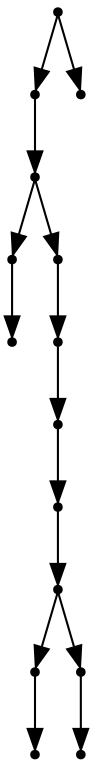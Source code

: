 digraph {
  14 [shape=point];
  12 [shape=point];
  11 [shape=point];
  1 [shape=point];
  0 [shape=point];
  10 [shape=point];
  9 [shape=point];
  8 [shape=point];
  7 [shape=point];
  6 [shape=point];
  3 [shape=point];
  2 [shape=point];
  5 [shape=point];
  4 [shape=point];
  13 [shape=point];
14 -> 12;
12 -> 11;
11 -> 1;
1 -> 0;
11 -> 10;
10 -> 9;
9 -> 8;
8 -> 7;
7 -> 6;
6 -> 3;
3 -> 2;
6 -> 5;
5 -> 4;
14 -> 13;
}
